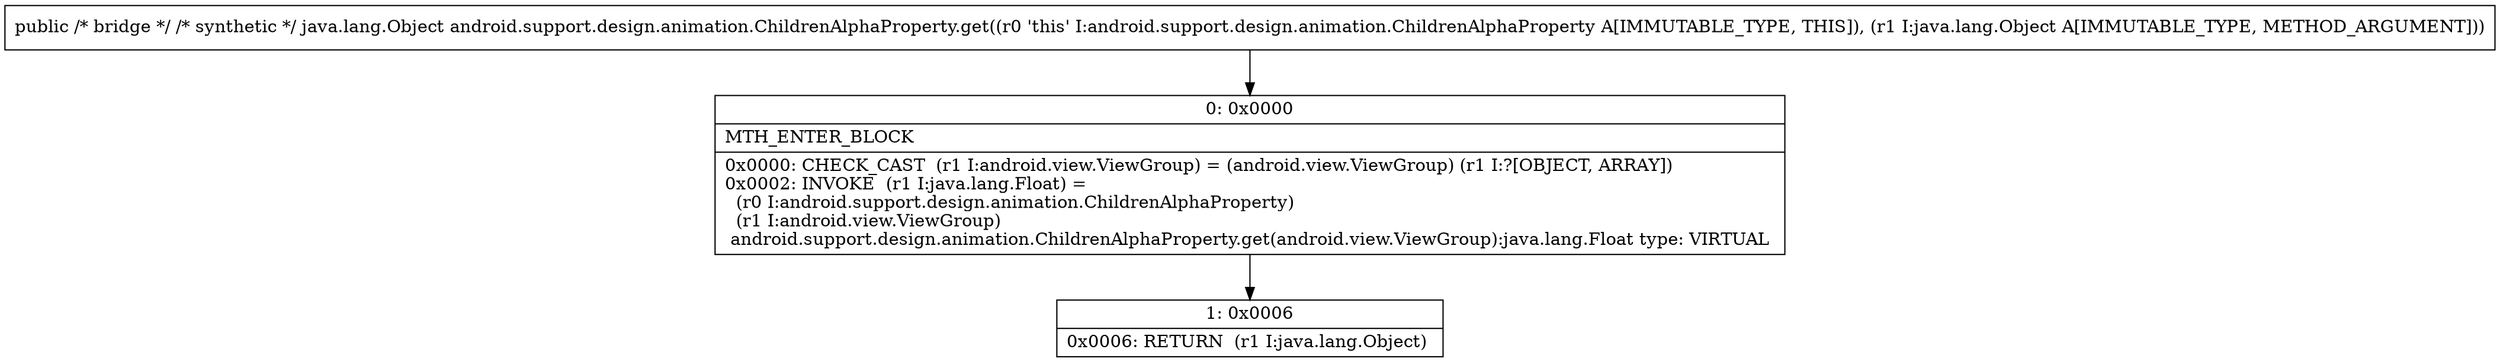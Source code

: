 digraph "CFG forandroid.support.design.animation.ChildrenAlphaProperty.get(Ljava\/lang\/Object;)Ljava\/lang\/Object;" {
Node_0 [shape=record,label="{0\:\ 0x0000|MTH_ENTER_BLOCK\l|0x0000: CHECK_CAST  (r1 I:android.view.ViewGroup) = (android.view.ViewGroup) (r1 I:?[OBJECT, ARRAY]) \l0x0002: INVOKE  (r1 I:java.lang.Float) = \l  (r0 I:android.support.design.animation.ChildrenAlphaProperty)\l  (r1 I:android.view.ViewGroup)\l android.support.design.animation.ChildrenAlphaProperty.get(android.view.ViewGroup):java.lang.Float type: VIRTUAL \l}"];
Node_1 [shape=record,label="{1\:\ 0x0006|0x0006: RETURN  (r1 I:java.lang.Object) \l}"];
MethodNode[shape=record,label="{public \/* bridge *\/ \/* synthetic *\/ java.lang.Object android.support.design.animation.ChildrenAlphaProperty.get((r0 'this' I:android.support.design.animation.ChildrenAlphaProperty A[IMMUTABLE_TYPE, THIS]), (r1 I:java.lang.Object A[IMMUTABLE_TYPE, METHOD_ARGUMENT])) }"];
MethodNode -> Node_0;
Node_0 -> Node_1;
}

